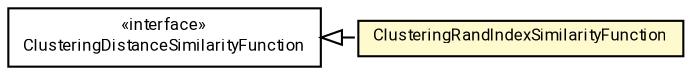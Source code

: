 #!/usr/local/bin/dot
#
# Class diagram 
# Generated by UMLGraph version R5_7_2-60-g0e99a6 (http://www.spinellis.gr/umlgraph/)
#

digraph G {
	graph [fontnames="svg"]
	edge [fontname="Roboto",fontsize=7,labelfontname="Roboto",labelfontsize=7,color="black"];
	node [fontname="Roboto",fontcolor="black",fontsize=8,shape=plaintext,margin=0,width=0,height=0];
	nodesep=0.15;
	ranksep=0.25;
	rankdir=LR;
	// de.lmu.ifi.dbs.elki.distance.similarityfunction.cluster.ClusteringRandIndexSimilarityFunction
	c2682368 [label=<<table title="de.lmu.ifi.dbs.elki.distance.similarityfunction.cluster.ClusteringRandIndexSimilarityFunction" border="0" cellborder="1" cellspacing="0" cellpadding="2" bgcolor="lemonChiffon" href="ClusteringRandIndexSimilarityFunction.html" target="_parent">
		<tr><td><table border="0" cellspacing="0" cellpadding="1">
		<tr><td align="center" balign="center"> <font face="Roboto">ClusteringRandIndexSimilarityFunction</font> </td></tr>
		</table></td></tr>
		</table>>, URL="ClusteringRandIndexSimilarityFunction.html"];
	// de.lmu.ifi.dbs.elki.distance.similarityfunction.cluster.ClusteringDistanceSimilarityFunction
	c2682376 [label=<<table title="de.lmu.ifi.dbs.elki.distance.similarityfunction.cluster.ClusteringDistanceSimilarityFunction" border="0" cellborder="1" cellspacing="0" cellpadding="2" href="ClusteringDistanceSimilarityFunction.html" target="_parent">
		<tr><td><table border="0" cellspacing="0" cellpadding="1">
		<tr><td align="center" balign="center"> &#171;interface&#187; </td></tr>
		<tr><td align="center" balign="center"> <font face="Roboto">ClusteringDistanceSimilarityFunction</font> </td></tr>
		</table></td></tr>
		</table>>, URL="ClusteringDistanceSimilarityFunction.html"];
	// de.lmu.ifi.dbs.elki.distance.similarityfunction.cluster.ClusteringRandIndexSimilarityFunction implements de.lmu.ifi.dbs.elki.distance.similarityfunction.cluster.ClusteringDistanceSimilarityFunction
	c2682376 -> c2682368 [arrowtail=empty,style=dashed,dir=back,weight=9];
}

